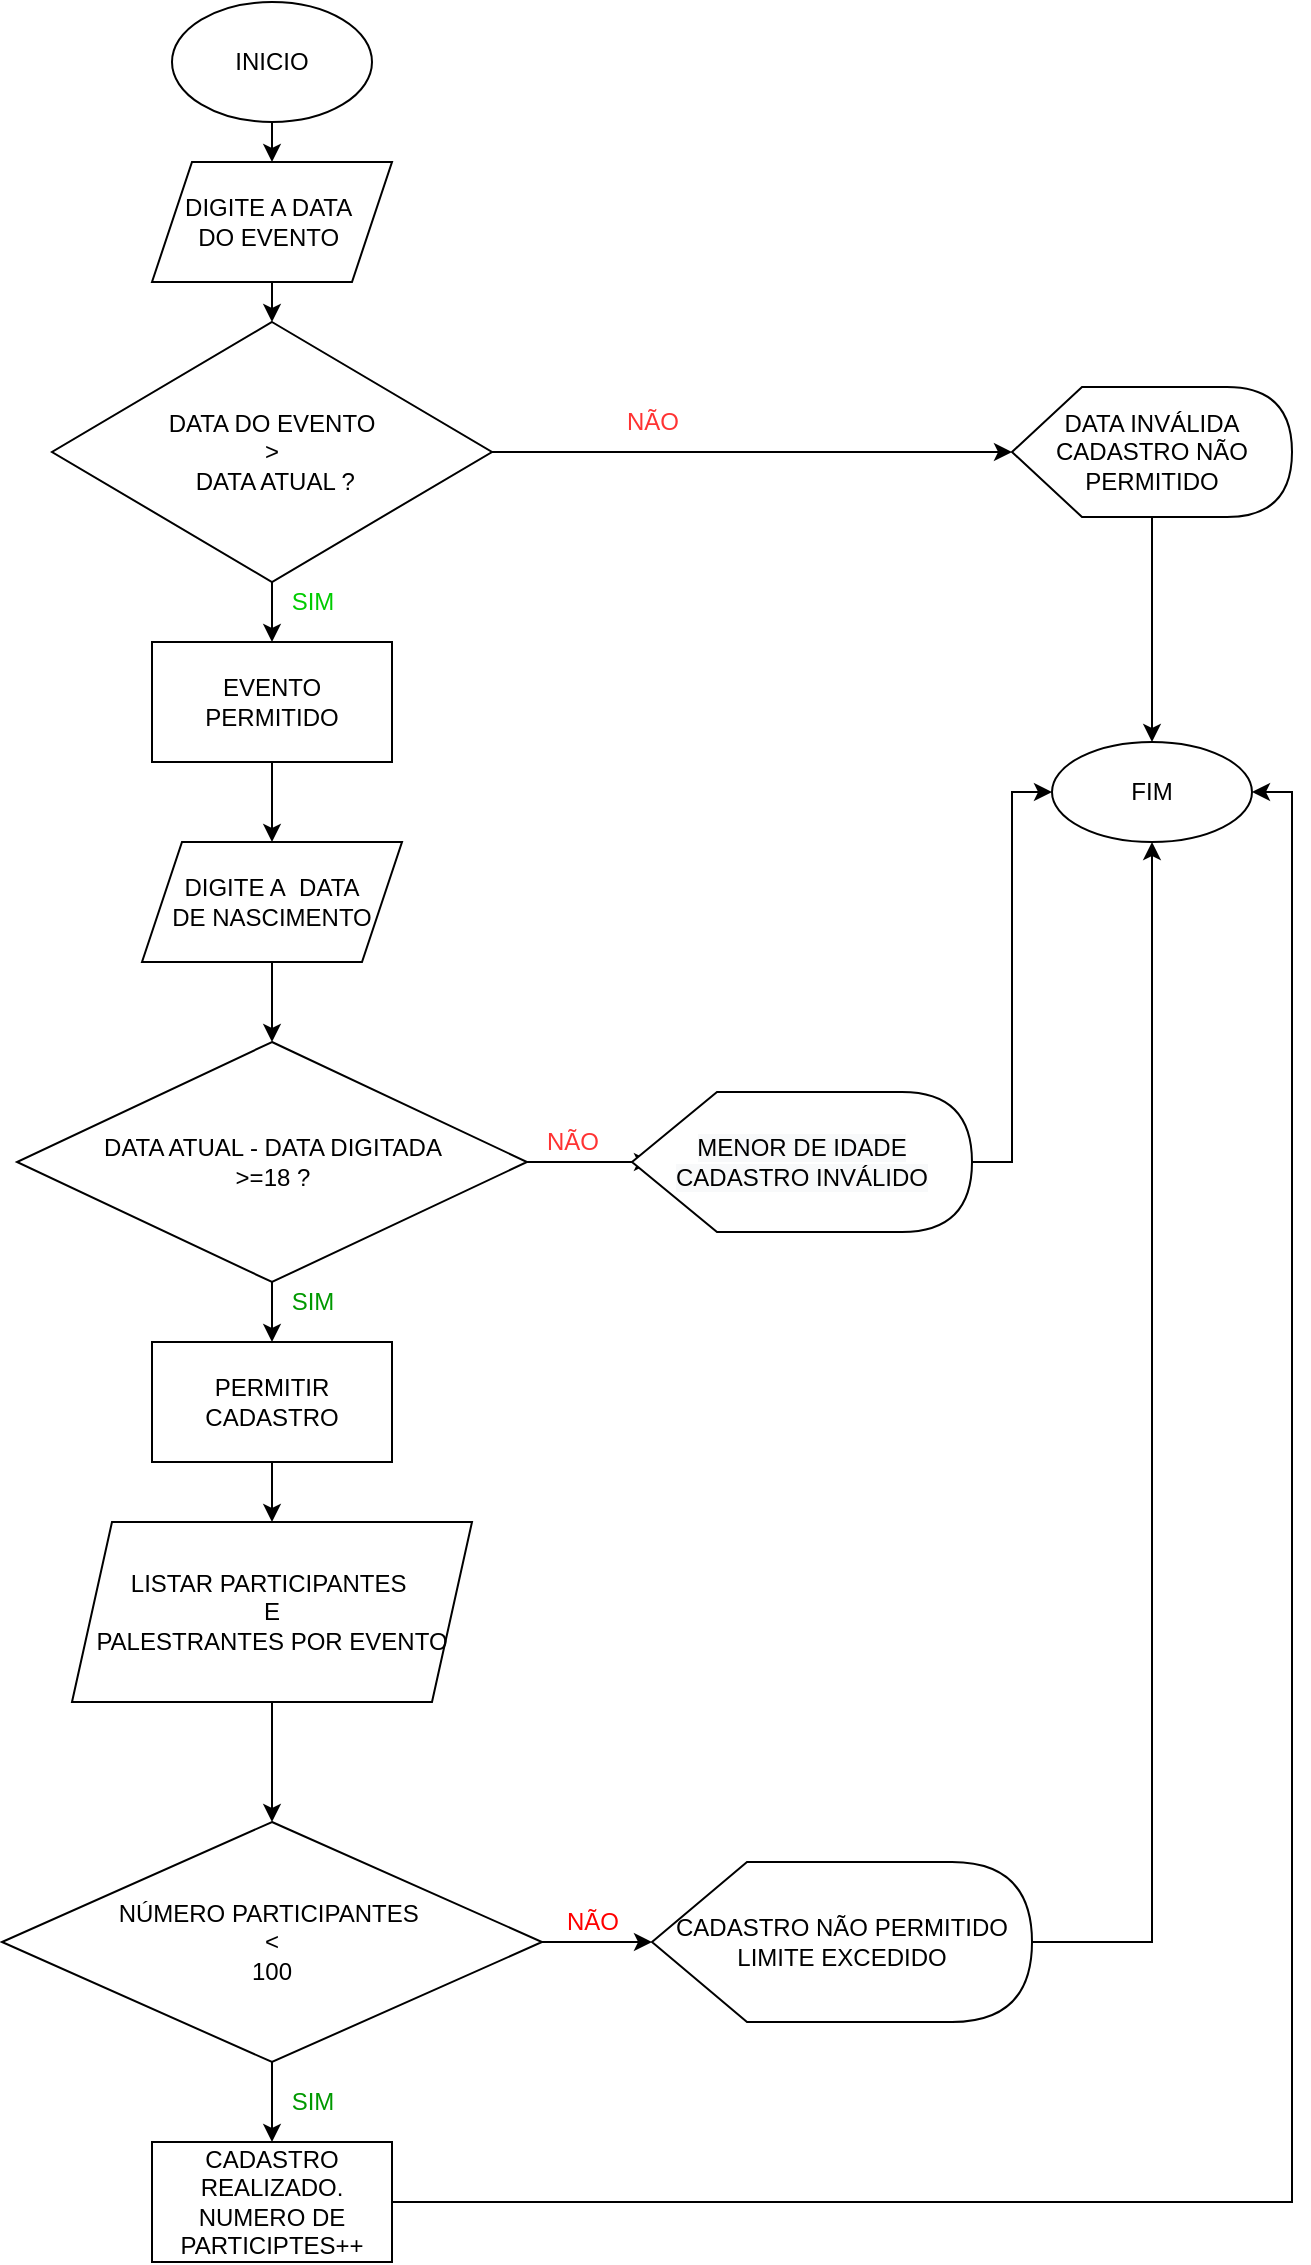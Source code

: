 <mxfile version="16.4.7" type="github">
  <diagram id="ZqMlhw6HM5E0plBPhH-u" name="Page-1">
    <mxGraphModel dx="918" dy="885" grid="1" gridSize="10" guides="1" tooltips="1" connect="1" arrows="1" fold="1" page="1" pageScale="1" pageWidth="827" pageHeight="1169" math="0" shadow="0">
      <root>
        <mxCell id="0" />
        <mxCell id="1" parent="0" />
        <mxCell id="c9SwMkSAkgVSywDzVhDR-12" style="edgeStyle=orthogonalEdgeStyle;rounded=0;orthogonalLoop=1;jettySize=auto;html=1;exitX=0.5;exitY=1;exitDx=0;exitDy=0;entryX=0.5;entryY=0;entryDx=0;entryDy=0;" parent="1" source="WKFcctsPhPMP4OKQL6qr-1" target="c9SwMkSAkgVSywDzVhDR-11" edge="1">
          <mxGeometry relative="1" as="geometry" />
        </mxCell>
        <mxCell id="WKFcctsPhPMP4OKQL6qr-1" value="INICIO" style="ellipse;whiteSpace=wrap;html=1;" parent="1" vertex="1">
          <mxGeometry x="250" y="10" width="100" height="60" as="geometry" />
        </mxCell>
        <mxCell id="WKFcctsPhPMP4OKQL6qr-6" style="edgeStyle=orthogonalEdgeStyle;rounded=0;orthogonalLoop=1;jettySize=auto;html=1;exitX=1;exitY=0.5;exitDx=0;exitDy=0;entryX=0;entryY=0.5;entryDx=0;entryDy=0;entryPerimeter=0;" parent="1" source="WKFcctsPhPMP4OKQL6qr-2" target="c9SwMkSAkgVSywDzVhDR-18" edge="1">
          <mxGeometry relative="1" as="geometry">
            <mxPoint x="560" y="235" as="targetPoint" />
          </mxGeometry>
        </mxCell>
        <mxCell id="WKFcctsPhPMP4OKQL6qr-14" style="edgeStyle=orthogonalEdgeStyle;rounded=0;orthogonalLoop=1;jettySize=auto;html=1;entryX=0.5;entryY=0;entryDx=0;entryDy=0;" parent="1" source="WKFcctsPhPMP4OKQL6qr-2" target="WKFcctsPhPMP4OKQL6qr-13" edge="1">
          <mxGeometry relative="1" as="geometry" />
        </mxCell>
        <mxCell id="WKFcctsPhPMP4OKQL6qr-2" value="DATA DO EVENTO&lt;br&gt;&amp;gt;&lt;br&gt;&amp;nbsp;DATA ATUAL ?" style="rhombus;whiteSpace=wrap;html=1;" parent="1" vertex="1">
          <mxGeometry x="190" y="170" width="220" height="130" as="geometry" />
        </mxCell>
        <mxCell id="WKFcctsPhPMP4OKQL6qr-8" value="NÃO" style="text;html=1;align=center;verticalAlign=middle;resizable=0;points=[];autosize=1;fontColor=#FF3333;" parent="1" vertex="1">
          <mxGeometry x="470" y="210" width="40" height="20" as="geometry" />
        </mxCell>
        <mxCell id="WKFcctsPhPMP4OKQL6qr-11" value="FIM" style="ellipse;whiteSpace=wrap;html=1;" parent="1" vertex="1">
          <mxGeometry x="690" y="380" width="100" height="50" as="geometry" />
        </mxCell>
        <mxCell id="WKFcctsPhPMP4OKQL6qr-16" style="edgeStyle=orthogonalEdgeStyle;rounded=0;orthogonalLoop=1;jettySize=auto;html=1;exitX=0.5;exitY=1;exitDx=0;exitDy=0;entryX=0.5;entryY=0;entryDx=0;entryDy=0;" parent="1" source="WKFcctsPhPMP4OKQL6qr-13" target="WKFcctsPhPMP4OKQL6qr-15" edge="1">
          <mxGeometry relative="1" as="geometry" />
        </mxCell>
        <mxCell id="WKFcctsPhPMP4OKQL6qr-13" value="EVENTO PERMITIDO" style="rounded=0;whiteSpace=wrap;html=1;" parent="1" vertex="1">
          <mxGeometry x="240" y="330" width="120" height="60" as="geometry" />
        </mxCell>
        <mxCell id="WKFcctsPhPMP4OKQL6qr-18" style="edgeStyle=orthogonalEdgeStyle;rounded=0;orthogonalLoop=1;jettySize=auto;html=1;" parent="1" source="WKFcctsPhPMP4OKQL6qr-15" target="WKFcctsPhPMP4OKQL6qr-17" edge="1">
          <mxGeometry relative="1" as="geometry" />
        </mxCell>
        <mxCell id="WKFcctsPhPMP4OKQL6qr-15" value="DIGITE A&amp;nbsp; DATA&lt;br&gt;DE NASCIMENTO" style="shape=parallelogram;perimeter=parallelogramPerimeter;whiteSpace=wrap;html=1;fixedSize=1;" parent="1" vertex="1">
          <mxGeometry x="235" y="430" width="130" height="60" as="geometry" />
        </mxCell>
        <mxCell id="WKFcctsPhPMP4OKQL6qr-20" style="edgeStyle=orthogonalEdgeStyle;rounded=0;orthogonalLoop=1;jettySize=auto;html=1;exitX=1;exitY=0.5;exitDx=0;exitDy=0;entryX=0;entryY=0.5;entryDx=0;entryDy=0;" parent="1" source="WKFcctsPhPMP4OKQL6qr-17" edge="1">
          <mxGeometry relative="1" as="geometry">
            <mxPoint x="490" y="590" as="targetPoint" />
          </mxGeometry>
        </mxCell>
        <mxCell id="c9SwMkSAkgVSywDzVhDR-15" style="edgeStyle=orthogonalEdgeStyle;rounded=0;orthogonalLoop=1;jettySize=auto;html=1;exitX=0.5;exitY=1;exitDx=0;exitDy=0;entryX=0.5;entryY=0;entryDx=0;entryDy=0;" parent="1" source="WKFcctsPhPMP4OKQL6qr-17" target="c9SwMkSAkgVSywDzVhDR-14" edge="1">
          <mxGeometry relative="1" as="geometry" />
        </mxCell>
        <mxCell id="WKFcctsPhPMP4OKQL6qr-17" value="DATA ATUAL - DATA DIGITADA &lt;br&gt;&amp;gt;=18 ?" style="rhombus;whiteSpace=wrap;html=1;" parent="1" vertex="1">
          <mxGeometry x="172.5" y="530" width="255" height="120" as="geometry" />
        </mxCell>
        <mxCell id="WKFcctsPhPMP4OKQL6qr-21" value="NÃO" style="text;html=1;align=center;verticalAlign=middle;resizable=0;points=[];autosize=1;strokeColor=none;fillColor=none;fontColor=#FF3333;" parent="1" vertex="1">
          <mxGeometry x="430" y="570" width="40" height="20" as="geometry" />
        </mxCell>
        <mxCell id="c9SwMkSAkgVSywDzVhDR-5" style="edgeStyle=orthogonalEdgeStyle;rounded=0;orthogonalLoop=1;jettySize=auto;html=1;exitX=0.5;exitY=1;exitDx=0;exitDy=0;" parent="1" source="c9SwMkSAkgVSywDzVhDR-3" target="c9SwMkSAkgVSywDzVhDR-4" edge="1">
          <mxGeometry relative="1" as="geometry" />
        </mxCell>
        <mxCell id="c9SwMkSAkgVSywDzVhDR-3" value="&lt;span&gt;LISTAR PARTICIPANTES&amp;nbsp;&lt;/span&gt;&lt;br&gt;&lt;span&gt;E&lt;/span&gt;&lt;br&gt;&lt;span&gt;PALESTRANTES POR EVENTO&lt;/span&gt;" style="shape=parallelogram;perimeter=parallelogramPerimeter;whiteSpace=wrap;html=1;fixedSize=1;" parent="1" vertex="1">
          <mxGeometry x="200" y="770" width="200" height="90" as="geometry" />
        </mxCell>
        <mxCell id="c9SwMkSAkgVSywDzVhDR-23" style="edgeStyle=orthogonalEdgeStyle;rounded=0;orthogonalLoop=1;jettySize=auto;html=1;exitX=1;exitY=0.5;exitDx=0;exitDy=0;entryX=0;entryY=0.5;entryDx=0;entryDy=0;entryPerimeter=0;" parent="1" source="c9SwMkSAkgVSywDzVhDR-4" target="c9SwMkSAkgVSywDzVhDR-22" edge="1">
          <mxGeometry relative="1" as="geometry" />
        </mxCell>
        <mxCell id="c9SwMkSAkgVSywDzVhDR-29" style="edgeStyle=orthogonalEdgeStyle;rounded=0;orthogonalLoop=1;jettySize=auto;html=1;exitX=0.5;exitY=1;exitDx=0;exitDy=0;entryX=0.5;entryY=0;entryDx=0;entryDy=0;fontColor=#000000;" parent="1" source="c9SwMkSAkgVSywDzVhDR-4" target="c9SwMkSAkgVSywDzVhDR-28" edge="1">
          <mxGeometry relative="1" as="geometry" />
        </mxCell>
        <mxCell id="c9SwMkSAkgVSywDzVhDR-4" value="NÚMERO PARTICIPANTES&amp;nbsp;&lt;br&gt;&amp;lt;&lt;br&gt;100" style="rhombus;whiteSpace=wrap;html=1;" parent="1" vertex="1">
          <mxGeometry x="165" y="920" width="270" height="120" as="geometry" />
        </mxCell>
        <mxCell id="c9SwMkSAkgVSywDzVhDR-13" style="edgeStyle=orthogonalEdgeStyle;rounded=0;orthogonalLoop=1;jettySize=auto;html=1;exitX=0.5;exitY=1;exitDx=0;exitDy=0;entryX=0.5;entryY=0;entryDx=0;entryDy=0;" parent="1" source="c9SwMkSAkgVSywDzVhDR-11" target="WKFcctsPhPMP4OKQL6qr-2" edge="1">
          <mxGeometry relative="1" as="geometry" />
        </mxCell>
        <mxCell id="c9SwMkSAkgVSywDzVhDR-11" value="DIGITE A DATA&amp;nbsp;&lt;br&gt;DO EVENTO&amp;nbsp;" style="shape=parallelogram;perimeter=parallelogramPerimeter;whiteSpace=wrap;html=1;fixedSize=1;" parent="1" vertex="1">
          <mxGeometry x="240" y="90" width="120" height="60" as="geometry" />
        </mxCell>
        <mxCell id="c9SwMkSAkgVSywDzVhDR-17" style="edgeStyle=orthogonalEdgeStyle;rounded=0;orthogonalLoop=1;jettySize=auto;html=1;exitX=0.5;exitY=1;exitDx=0;exitDy=0;entryX=0.5;entryY=0;entryDx=0;entryDy=0;" parent="1" source="c9SwMkSAkgVSywDzVhDR-14" target="c9SwMkSAkgVSywDzVhDR-3" edge="1">
          <mxGeometry relative="1" as="geometry" />
        </mxCell>
        <mxCell id="c9SwMkSAkgVSywDzVhDR-14" value="PERMITIR&lt;br&gt;CADASTRO" style="rounded=0;whiteSpace=wrap;html=1;" parent="1" vertex="1">
          <mxGeometry x="240" y="680" width="120" height="60" as="geometry" />
        </mxCell>
        <mxCell id="c9SwMkSAkgVSywDzVhDR-19" style="edgeStyle=orthogonalEdgeStyle;rounded=0;orthogonalLoop=1;jettySize=auto;html=1;entryX=0.5;entryY=0;entryDx=0;entryDy=0;" parent="1" source="c9SwMkSAkgVSywDzVhDR-18" target="WKFcctsPhPMP4OKQL6qr-11" edge="1">
          <mxGeometry relative="1" as="geometry" />
        </mxCell>
        <mxCell id="c9SwMkSAkgVSywDzVhDR-18" value="&lt;span&gt;DATA INVÁLIDA&lt;/span&gt;&lt;br&gt;&lt;span&gt;CADASTRO NÃO PERMITIDO&lt;/span&gt;" style="shape=display;whiteSpace=wrap;html=1;" parent="1" vertex="1">
          <mxGeometry x="670" y="202.5" width="140" height="65" as="geometry" />
        </mxCell>
        <mxCell id="c9SwMkSAkgVSywDzVhDR-21" style="edgeStyle=orthogonalEdgeStyle;rounded=0;orthogonalLoop=1;jettySize=auto;html=1;exitX=1;exitY=0.5;exitDx=0;exitDy=0;exitPerimeter=0;entryX=0;entryY=0.5;entryDx=0;entryDy=0;" parent="1" source="c9SwMkSAkgVSywDzVhDR-20" target="WKFcctsPhPMP4OKQL6qr-11" edge="1">
          <mxGeometry relative="1" as="geometry" />
        </mxCell>
        <mxCell id="c9SwMkSAkgVSywDzVhDR-20" value="&#xa;&#xa;&lt;span style=&quot;color: rgb(0, 0, 0); font-family: helvetica; font-size: 12px; font-style: normal; font-weight: 400; letter-spacing: normal; text-align: center; text-indent: 0px; text-transform: none; word-spacing: 0px; background-color: rgb(248, 249, 250); display: inline; float: none;&quot;&gt;MENOR DE IDADE&lt;/span&gt;&lt;br style=&quot;color: rgb(0, 0, 0); font-family: helvetica; font-size: 12px; font-style: normal; font-weight: 400; letter-spacing: normal; text-align: center; text-indent: 0px; text-transform: none; word-spacing: 0px; background-color: rgb(248, 249, 250);&quot;&gt;&lt;span style=&quot;color: rgb(0, 0, 0); font-family: helvetica; font-size: 12px; font-style: normal; font-weight: 400; letter-spacing: normal; text-align: center; text-indent: 0px; text-transform: none; word-spacing: 0px; background-color: rgb(248, 249, 250); display: inline; float: none;&quot;&gt;CADASTRO INVÁLIDO&lt;/span&gt;&#xa;&#xa;" style="shape=display;whiteSpace=wrap;html=1;" parent="1" vertex="1">
          <mxGeometry x="480" y="555" width="170" height="70" as="geometry" />
        </mxCell>
        <mxCell id="c9SwMkSAkgVSywDzVhDR-27" style="edgeStyle=orthogonalEdgeStyle;rounded=0;orthogonalLoop=1;jettySize=auto;html=1;entryX=0.5;entryY=1;entryDx=0;entryDy=0;fontColor=#FF0000;" parent="1" source="c9SwMkSAkgVSywDzVhDR-22" target="WKFcctsPhPMP4OKQL6qr-11" edge="1">
          <mxGeometry relative="1" as="geometry" />
        </mxCell>
        <mxCell id="c9SwMkSAkgVSywDzVhDR-22" value="CADASTRO NÃO PERMITIDO&lt;br&gt;LIMITE EXCEDIDO" style="shape=display;whiteSpace=wrap;html=1;" parent="1" vertex="1">
          <mxGeometry x="490" y="940" width="190" height="80" as="geometry" />
        </mxCell>
        <mxCell id="c9SwMkSAkgVSywDzVhDR-24" value="NÃO" style="text;html=1;align=center;verticalAlign=middle;resizable=0;points=[];autosize=1;strokeColor=none;fillColor=none;fontColor=#FF0000;" parent="1" vertex="1">
          <mxGeometry x="440" y="960" width="40" height="20" as="geometry" />
        </mxCell>
        <mxCell id="c9SwMkSAkgVSywDzVhDR-25" value="SIM" style="text;html=1;align=center;verticalAlign=middle;resizable=0;points=[];autosize=1;strokeColor=none;fillColor=none;fontColor=#009900;" parent="1" vertex="1">
          <mxGeometry x="300" y="650" width="40" height="20" as="geometry" />
        </mxCell>
        <mxCell id="c9SwMkSAkgVSywDzVhDR-26" value="SIM" style="text;html=1;align=center;verticalAlign=middle;resizable=0;points=[];autosize=1;strokeColor=none;fillColor=none;fontColor=#00CC00;" parent="1" vertex="1">
          <mxGeometry x="300" y="300" width="40" height="20" as="geometry" />
        </mxCell>
        <mxCell id="c9SwMkSAkgVSywDzVhDR-30" style="edgeStyle=orthogonalEdgeStyle;rounded=0;orthogonalLoop=1;jettySize=auto;html=1;exitX=1;exitY=0.5;exitDx=0;exitDy=0;entryX=1;entryY=0.5;entryDx=0;entryDy=0;fontColor=#000000;" parent="1" source="c9SwMkSAkgVSywDzVhDR-28" target="WKFcctsPhPMP4OKQL6qr-11" edge="1">
          <mxGeometry relative="1" as="geometry" />
        </mxCell>
        <mxCell id="c9SwMkSAkgVSywDzVhDR-28" value="CADASTRO&lt;br&gt;REALIZADO.&lt;br&gt;NUMERO DE PARTICIPTES++" style="rounded=0;whiteSpace=wrap;html=1;fontColor=#000000;" parent="1" vertex="1">
          <mxGeometry x="240" y="1080" width="120" height="60" as="geometry" />
        </mxCell>
        <mxCell id="c9SwMkSAkgVSywDzVhDR-31" value="SIM" style="text;html=1;align=center;verticalAlign=middle;resizable=0;points=[];autosize=1;strokeColor=none;fillColor=none;fontColor=#009900;" parent="1" vertex="1">
          <mxGeometry x="300" y="1050" width="40" height="20" as="geometry" />
        </mxCell>
      </root>
    </mxGraphModel>
  </diagram>
</mxfile>
